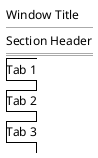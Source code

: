 {
  "sha1": "l0djv465xw1y9unihiewgan49n290d2",
  "insertion": {
    "when": "2024-06-03T18:59:33.520Z",
    "user": "plantuml@gmail.com"
  }
}
@startsalt
{
Window Title
---
Section Header
===
{/ Tab 1
Tab 2
Tab 3
}
}
@endsalt
